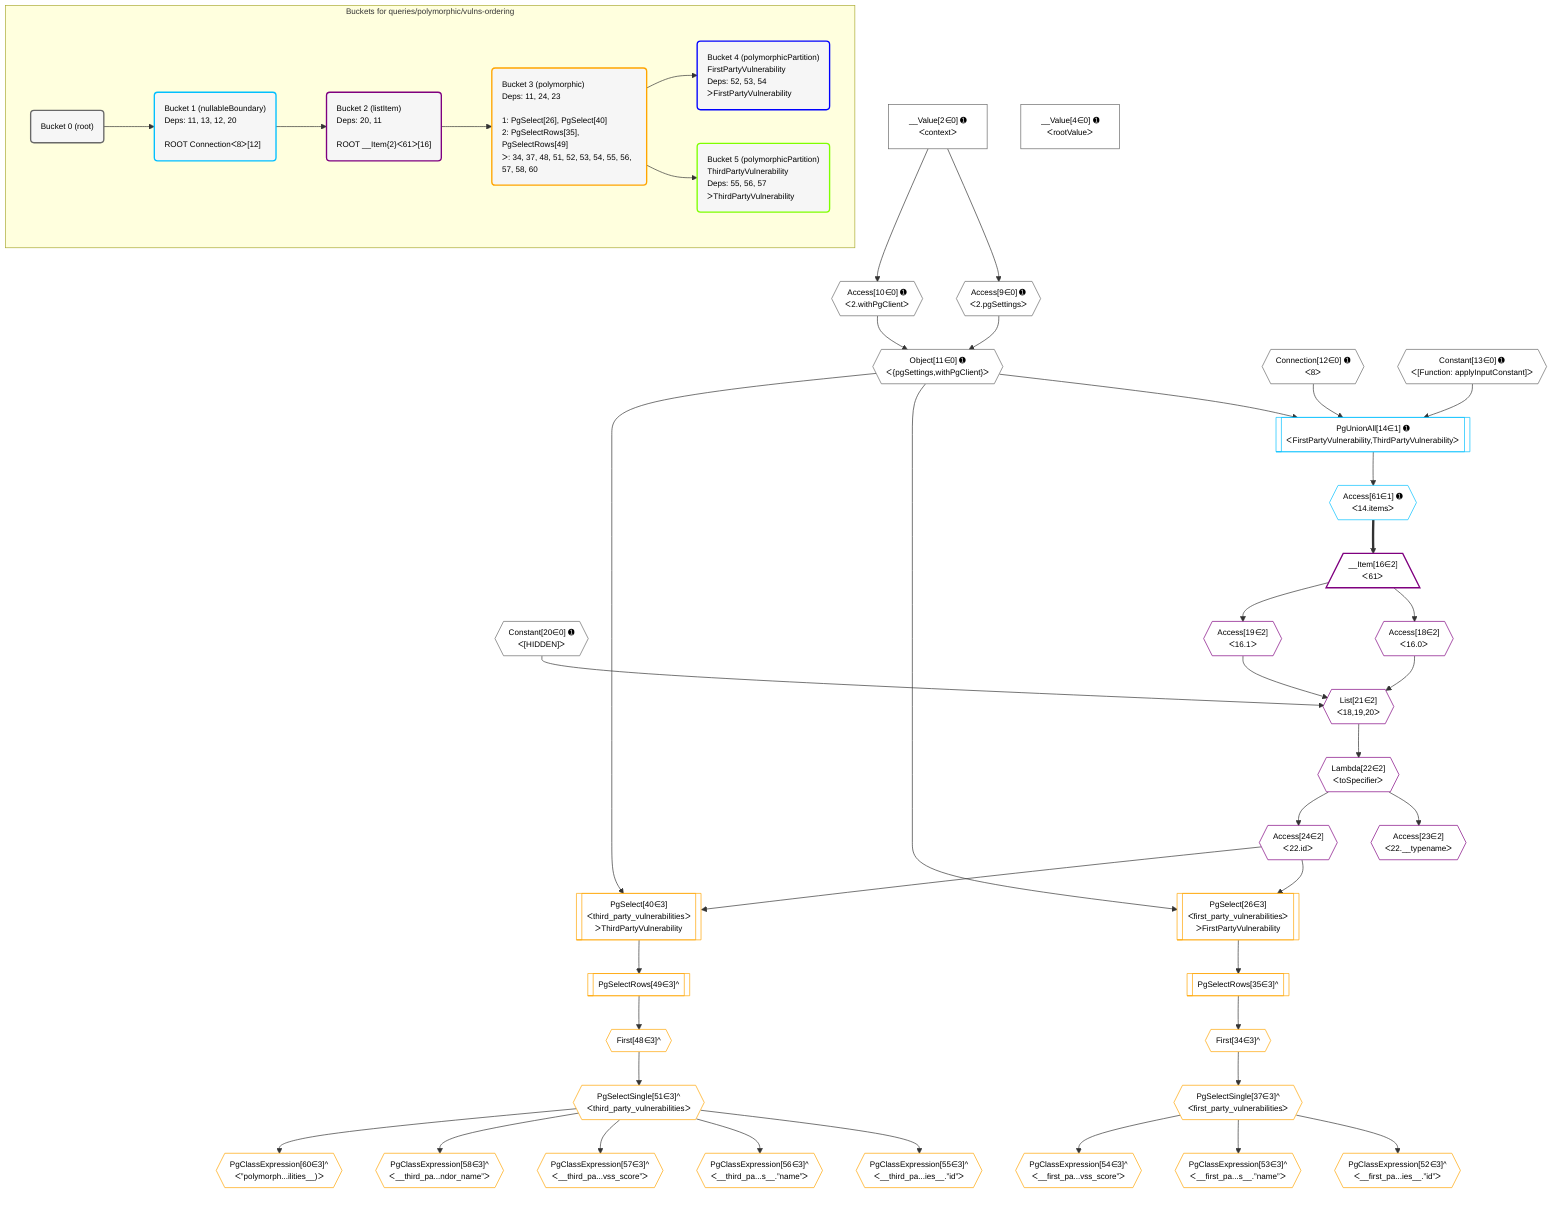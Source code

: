 %%{init: {'themeVariables': { 'fontSize': '12px'}}}%%
graph TD
    classDef path fill:#eee,stroke:#000,color:#000
    classDef plan fill:#fff,stroke-width:1px,color:#000
    classDef itemplan fill:#fff,stroke-width:2px,color:#000
    classDef unbatchedplan fill:#dff,stroke-width:1px,color:#000
    classDef sideeffectplan fill:#fcc,stroke-width:2px,color:#000
    classDef bucket fill:#f6f6f6,color:#000,stroke-width:2px,text-align:left

    subgraph "Buckets for queries/polymorphic/vulns-ordering"
    Bucket0("Bucket 0 (root)"):::bucket
    Bucket1("Bucket 1 (nullableBoundary)<br />Deps: 11, 13, 12, 20<br /><br />ROOT Connectionᐸ8ᐳ[12]"):::bucket
    Bucket2("Bucket 2 (listItem)<br />Deps: 20, 11<br /><br />ROOT __Item{2}ᐸ61ᐳ[16]"):::bucket
    Bucket3("Bucket 3 (polymorphic)<br />Deps: 11, 24, 23<br /><br />1: PgSelect[26], PgSelect[40]<br />2: PgSelectRows[35], PgSelectRows[49]<br />ᐳ: 34, 37, 48, 51, 52, 53, 54, 55, 56, 57, 58, 60"):::bucket
    Bucket4("Bucket 4 (polymorphicPartition)<br />FirstPartyVulnerability<br />Deps: 52, 53, 54<br />ᐳFirstPartyVulnerability"):::bucket
    Bucket5("Bucket 5 (polymorphicPartition)<br />ThirdPartyVulnerability<br />Deps: 55, 56, 57<br />ᐳThirdPartyVulnerability"):::bucket
    end
    Bucket0 --> Bucket1
    Bucket1 --> Bucket2
    Bucket2 --> Bucket3
    Bucket3 --> Bucket4 & Bucket5

    %% plan dependencies
    Object11{{"Object[11∈0] ➊<br />ᐸ{pgSettings,withPgClient}ᐳ"}}:::plan
    Access9{{"Access[9∈0] ➊<br />ᐸ2.pgSettingsᐳ"}}:::plan
    Access10{{"Access[10∈0] ➊<br />ᐸ2.withPgClientᐳ"}}:::plan
    Access9 & Access10 --> Object11
    __Value2["__Value[2∈0] ➊<br />ᐸcontextᐳ"]:::plan
    __Value2 --> Access9
    __Value2 --> Access10
    __Value4["__Value[4∈0] ➊<br />ᐸrootValueᐳ"]:::plan
    Connection12{{"Connection[12∈0] ➊<br />ᐸ8ᐳ"}}:::plan
    Constant13{{"Constant[13∈0] ➊<br />ᐸ[Function: applyInputConstant]ᐳ"}}:::plan
    Constant20{{"Constant[20∈0] ➊<br />ᐸ[HIDDEN]ᐳ"}}:::plan
    PgUnionAll14[["PgUnionAll[14∈1] ➊<br />ᐸFirstPartyVulnerability,ThirdPartyVulnerabilityᐳ"]]:::plan
    Object11 & Constant13 & Connection12 --> PgUnionAll14
    Access61{{"Access[61∈1] ➊<br />ᐸ14.itemsᐳ"}}:::plan
    PgUnionAll14 --> Access61
    List21{{"List[21∈2]<br />ᐸ18,19,20ᐳ"}}:::plan
    Access18{{"Access[18∈2]<br />ᐸ16.0ᐳ"}}:::plan
    Access19{{"Access[19∈2]<br />ᐸ16.1ᐳ"}}:::plan
    Access18 & Access19 & Constant20 --> List21
    __Item16[/"__Item[16∈2]<br />ᐸ61ᐳ"\]:::itemplan
    Access61 ==> __Item16
    __Item16 --> Access18
    __Item16 --> Access19
    Lambda22{{"Lambda[22∈2]<br />ᐸtoSpecifierᐳ"}}:::plan
    List21 --> Lambda22
    Access23{{"Access[23∈2]<br />ᐸ22.__typenameᐳ"}}:::plan
    Lambda22 --> Access23
    Access24{{"Access[24∈2]<br />ᐸ22.idᐳ"}}:::plan
    Lambda22 --> Access24
    PgSelect26[["PgSelect[26∈3]<br />ᐸfirst_party_vulnerabilitiesᐳ<br />ᐳFirstPartyVulnerability"]]:::plan
    Object11 & Access24 --> PgSelect26
    PgSelect40[["PgSelect[40∈3]<br />ᐸthird_party_vulnerabilitiesᐳ<br />ᐳThirdPartyVulnerability"]]:::plan
    Object11 & Access24 --> PgSelect40
    First34{{"First[34∈3]^"}}:::plan
    PgSelectRows35[["PgSelectRows[35∈3]^"]]:::plan
    PgSelectRows35 --> First34
    PgSelect26 --> PgSelectRows35
    PgSelectSingle37{{"PgSelectSingle[37∈3]^<br />ᐸfirst_party_vulnerabilitiesᐳ"}}:::plan
    First34 --> PgSelectSingle37
    First48{{"First[48∈3]^"}}:::plan
    PgSelectRows49[["PgSelectRows[49∈3]^"]]:::plan
    PgSelectRows49 --> First48
    PgSelect40 --> PgSelectRows49
    PgSelectSingle51{{"PgSelectSingle[51∈3]^<br />ᐸthird_party_vulnerabilitiesᐳ"}}:::plan
    First48 --> PgSelectSingle51
    PgClassExpression52{{"PgClassExpression[52∈3]^<br />ᐸ__first_pa...ies__.”id”ᐳ"}}:::plan
    PgSelectSingle37 --> PgClassExpression52
    PgClassExpression53{{"PgClassExpression[53∈3]^<br />ᐸ__first_pa...s__.”name”ᐳ"}}:::plan
    PgSelectSingle37 --> PgClassExpression53
    PgClassExpression54{{"PgClassExpression[54∈3]^<br />ᐸ__first_pa...vss_score”ᐳ"}}:::plan
    PgSelectSingle37 --> PgClassExpression54
    PgClassExpression55{{"PgClassExpression[55∈3]^<br />ᐸ__third_pa...ies__.”id”ᐳ"}}:::plan
    PgSelectSingle51 --> PgClassExpression55
    PgClassExpression56{{"PgClassExpression[56∈3]^<br />ᐸ__third_pa...s__.”name”ᐳ"}}:::plan
    PgSelectSingle51 --> PgClassExpression56
    PgClassExpression57{{"PgClassExpression[57∈3]^<br />ᐸ__third_pa...vss_score”ᐳ"}}:::plan
    PgSelectSingle51 --> PgClassExpression57
    PgClassExpression58{{"PgClassExpression[58∈3]^<br />ᐸ__third_pa...ndor_name”ᐳ"}}:::plan
    PgSelectSingle51 --> PgClassExpression58
    PgClassExpression60{{"PgClassExpression[60∈3]^<br />ᐸ”polymorph...ilities__)ᐳ"}}:::plan
    PgSelectSingle51 --> PgClassExpression60

    %% define steps
    classDef bucket0 stroke:#696969
    class Bucket0,__Value2,__Value4,Access9,Access10,Object11,Connection12,Constant13,Constant20 bucket0
    classDef bucket1 stroke:#00bfff
    class Bucket1,PgUnionAll14,Access61 bucket1
    classDef bucket2 stroke:#7f007f
    class Bucket2,__Item16,Access18,Access19,List21,Lambda22,Access23,Access24 bucket2
    classDef bucket3 stroke:#ffa500
    class Bucket3,PgSelect26,First34,PgSelectRows35,PgSelectSingle37,PgSelect40,First48,PgSelectRows49,PgSelectSingle51,PgClassExpression52,PgClassExpression53,PgClassExpression54,PgClassExpression55,PgClassExpression56,PgClassExpression57,PgClassExpression58,PgClassExpression60 bucket3
    classDef bucket4 stroke:#0000ff
    class Bucket4 bucket4
    classDef bucket5 stroke:#7fff00
    class Bucket5 bucket5